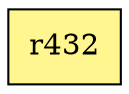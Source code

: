 digraph G {
rankdir=BT;ranksep="2.0";
"r432" [shape=record,fillcolor=khaki1,style=filled,label="{r432}"];
}